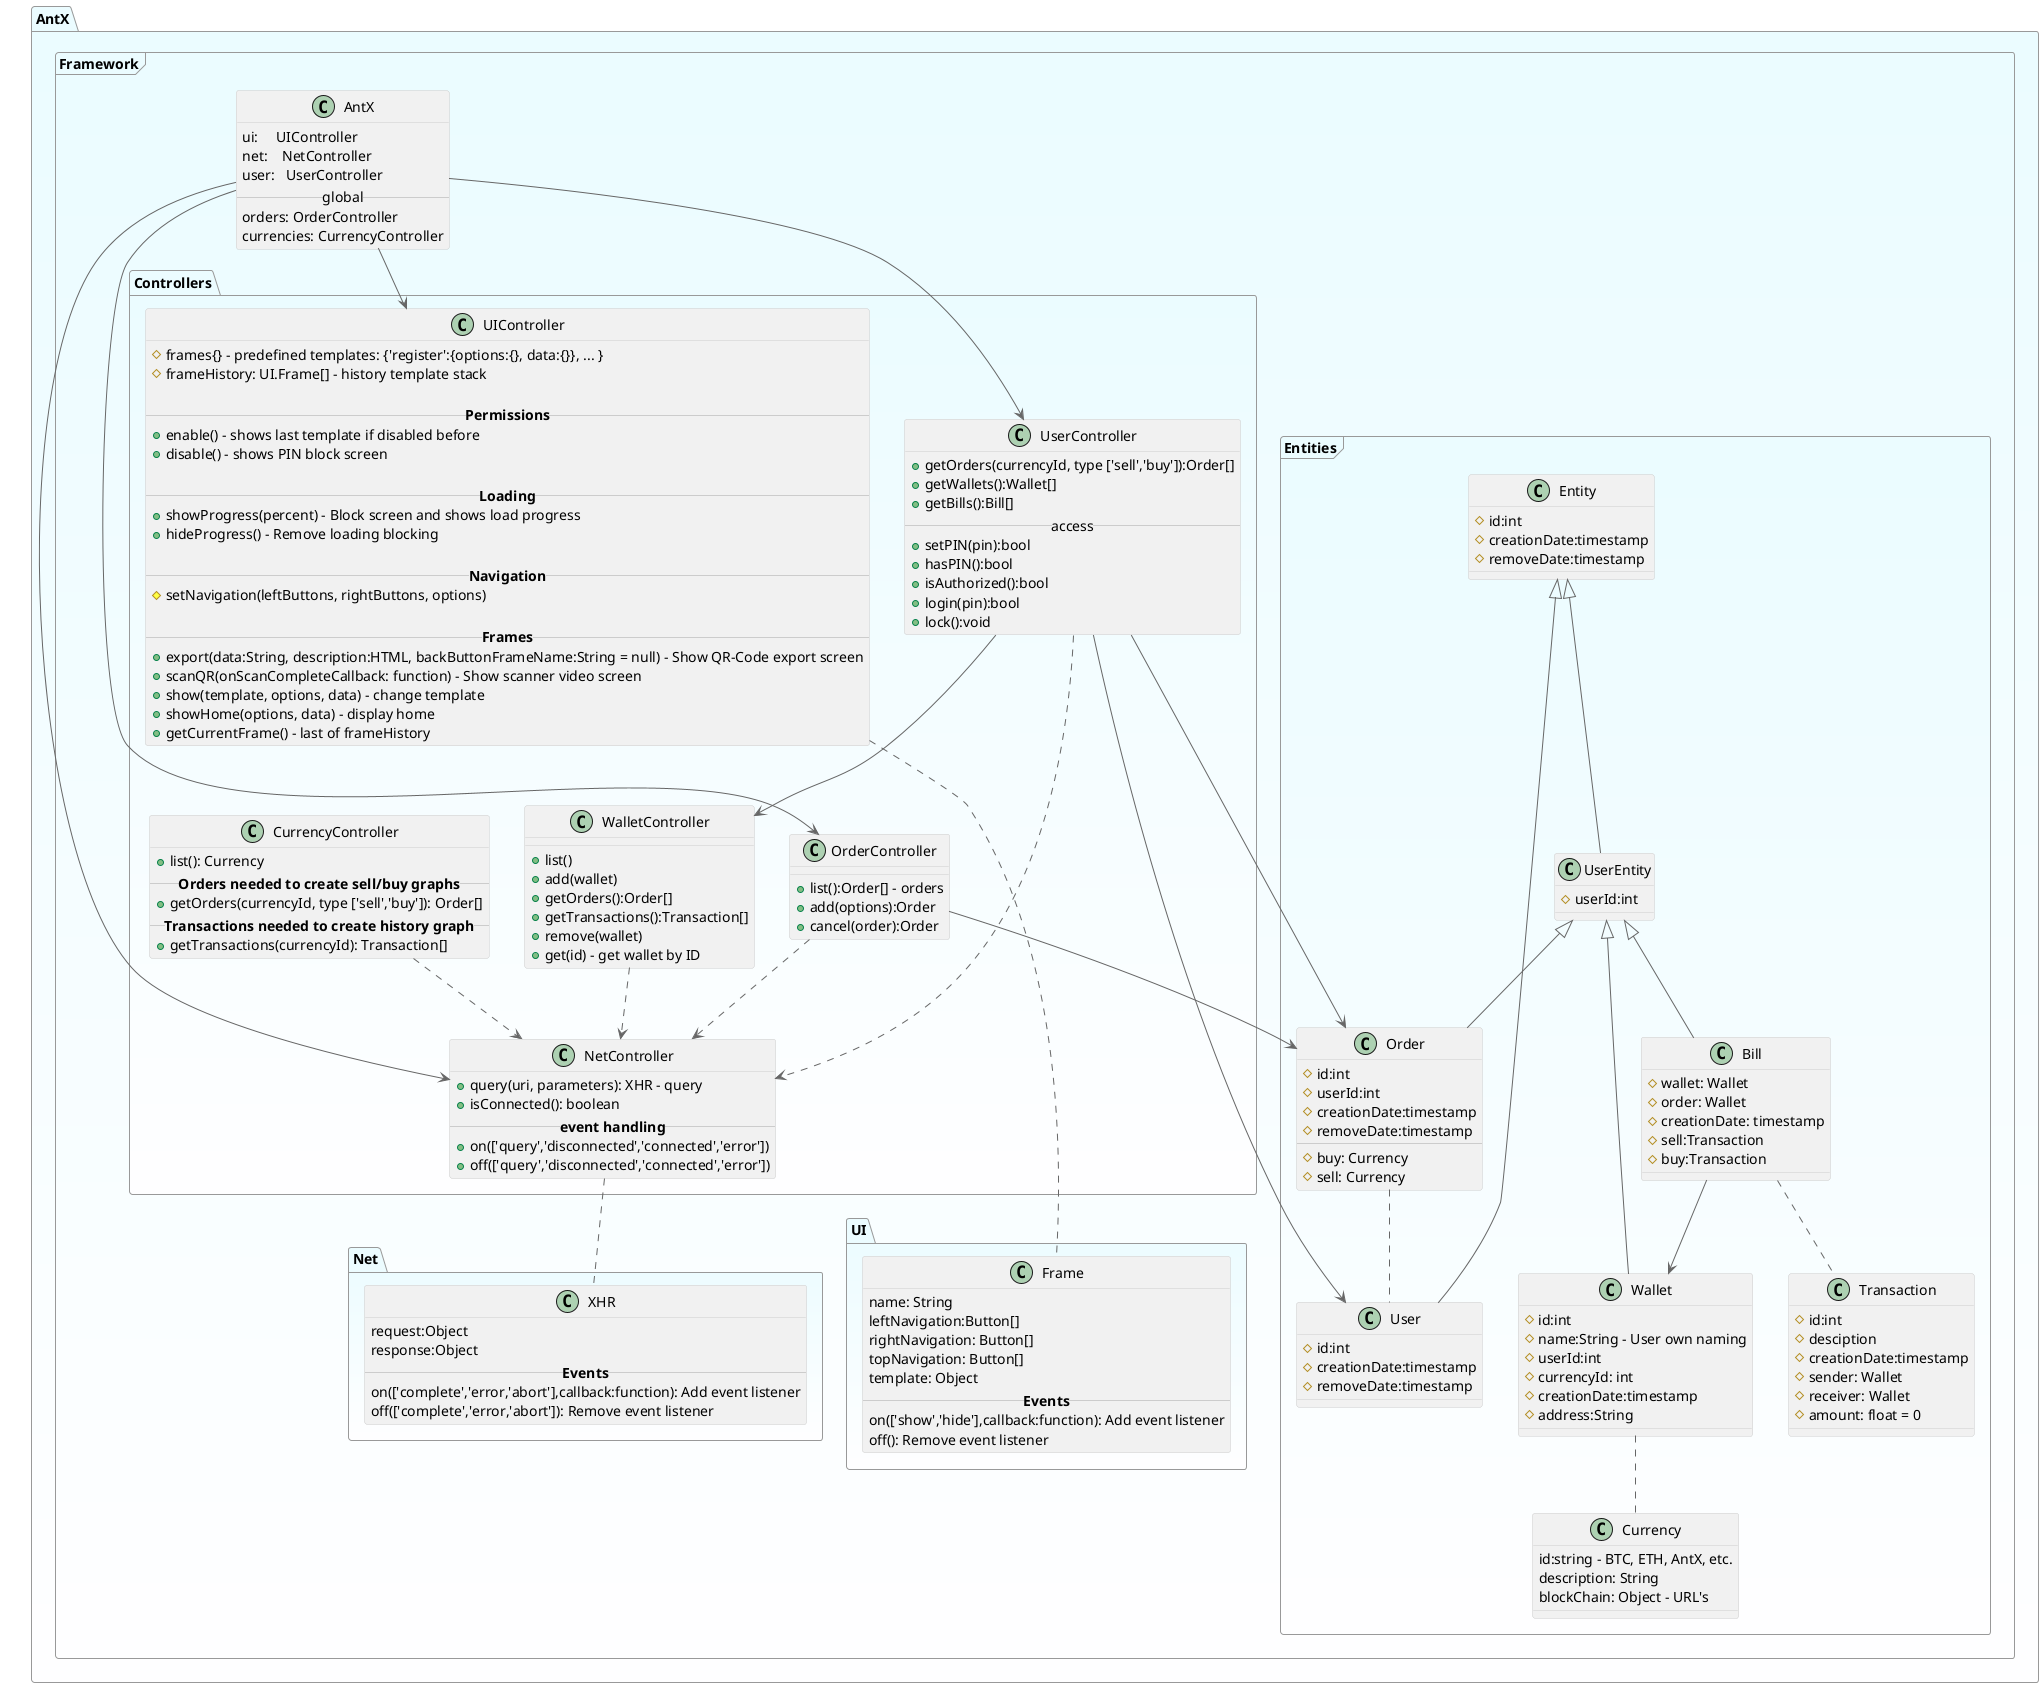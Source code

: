@startuml

skinparam{
    class {
        ArrowColor #666666
        BorderColor #cccccc
        BorderThickness 0.5

    }

    package {
    	ArrowColor SeaGreen
    	BorderColor #999999
    	BackgroundColor #EBFCFF-#FFFFFF
        BorderThickness 1
        PackageFontSize 15
    }
    'shadowing false
}


package AntX.Framework <<Frame>>{


 package Net{
 
  class XHR{
   request:Object
   response:Object
   -- <b>Events</b> --
   on(['complete','error,'abort'],callback:function): Add event listener
   off(['complete','error,'abort']): Remove event listener
  }
  
 }
 
 package Controllers{

  class UIController {
    # frames{} - predefined templates: {'register':{options:{}, data:{}}, ... }
    # frameHistory: UI.Frame[] - history template stack
    
    -- <b>Permissions</b> --
    + enable() - shows last template if disabled before
    + disable() - shows PIN block screen
    
    -- <b>Loading</b> --
    + showProgress(percent) - Block screen and shows load progress
    + hideProgress() - Remove loading blocking
    
    -- <b>Navigation</b> --
    # setNavigation(leftButtons, rightButtons, options)
    
    -- <b>Frames</b> --
    + export(data:String, description:HTML, backButtonFrameName:String = null) - Show QR-Code export screen
    + scanQR(onScanCompleteCallback: function) - Show scanner video screen
    + show(template, options, data) - change template
    + showHome(options, data) - display home
    + getCurrentFrame() - last of frameHistory
 }
 
 class UserController{
    + getOrders(currencyId, type ['sell','buy']):Order[]
    + getWallets():Wallet[]
    + getBills():Bill[]
    -- access --
    + setPIN(pin):bool
    + hasPIN():bool
    + isAuthorized():bool
    + login(pin):bool
    + lock():void
    '- Lock screen with PIN input frame `ui.disable()`
 }
 
 class WalletController {
  + list()
  + add(wallet)
  + getOrders():Order[]
  + getTransactions():Transaction[]
  + remove(wallet)
  + get(id) - get wallet by ID
 }
 
 class NetController{
    + query(uri, parameters): XHR - query
    + isConnected(): boolean
    -- <b>event handling</b> --
    + on(['query','disconnected','connected','error'])
    + off(['query','disconnected','connected','error'])
 }
 NetController .. XHR
 
 class OrderController{
  +list():Order[] - orders
  +add(options):Order
  +cancel(order):Order
  
 }
 
  class CurrencyController {
   + list(): Currency
   -- <b>Orders needed to create sell/buy graphs</b> --
   + getOrders(currencyId, type ['sell','buy']): Order[]
   -- <b>Transactions needed to create history graph --
   + getTransactions(currencyId): Transaction[]
  }
  
 }
 
 package Entities <<Frame>>{
  class Entity{
    #id:int
    #creationDate:timestamp
    #removeDate:timestamp
  }
  class UserEntity  extends Entity{
    #userId:int
  }
  
  class Currency {
    id:string - BTC, ETH, AntX, etc.
    description: String
    blockChain: Object - URL's
  }
  
  class Transaction{
    #id:int
    #desciption
    #creationDate:timestamp
    #sender: Wallet
    #receiver: Wallet
    #amount: float = 0
  }
 
  class Order extends UserEntity{
      #id:int
      #userId:int
      #creationDate:timestamp
      #removeDate:timestamp
      --
      #buy: Currency
      #sell: Currency
  }
  
  class User extends Entity{
      #id:int
      #creationDate:timestamp
      #removeDate:timestamp
  }
  
  class Wallet extends UserEntity{
      #id:int
      #name:String - User own naming
      #userId:int
      #currencyId: int
      #creationDate:timestamp
      #address:String
  }
  
  class Bill extends UserEntity{
    #wallet: Wallet
    #order: Wallet
    #creationDate: timestamp
    #sell:Transaction
    #buy:Transaction
  }
  
  Order .. User
  Bill --> Wallet
  Bill .. Transaction
  Wallet .. Currency
  
   OrderController --> Order
   UserController --> WalletController
   UserController --> User
   UserController --> Order
 }
 
  package UI{
   class Frame{
    name: String
    leftNavigation:Button[]
    rightNavigation: Button[]
    topNavigation: Button[]
    template: Object
    -- <b>Events</b> --
    on(['show','hide'],callback:function): Add event listener
    off(): Remove event listener
   }
  }
 

 
 CurrencyController ..> NetController
 OrderController ..> NetController
 UserController ..> NetController
 WalletController ..> NetController
' TransactionController --> NetController
 
 class AntX {
  ui:     UIController
  net:    NetController
  user:   UserController
  -- global --
  orders: OrderController
  currencies: CurrencyController
 }
 
 AntX --> UIController
 AntX --> OrderController
 AntX --> UserController
 AntX --> NetController
 UIController .... Frame

}



@enduml